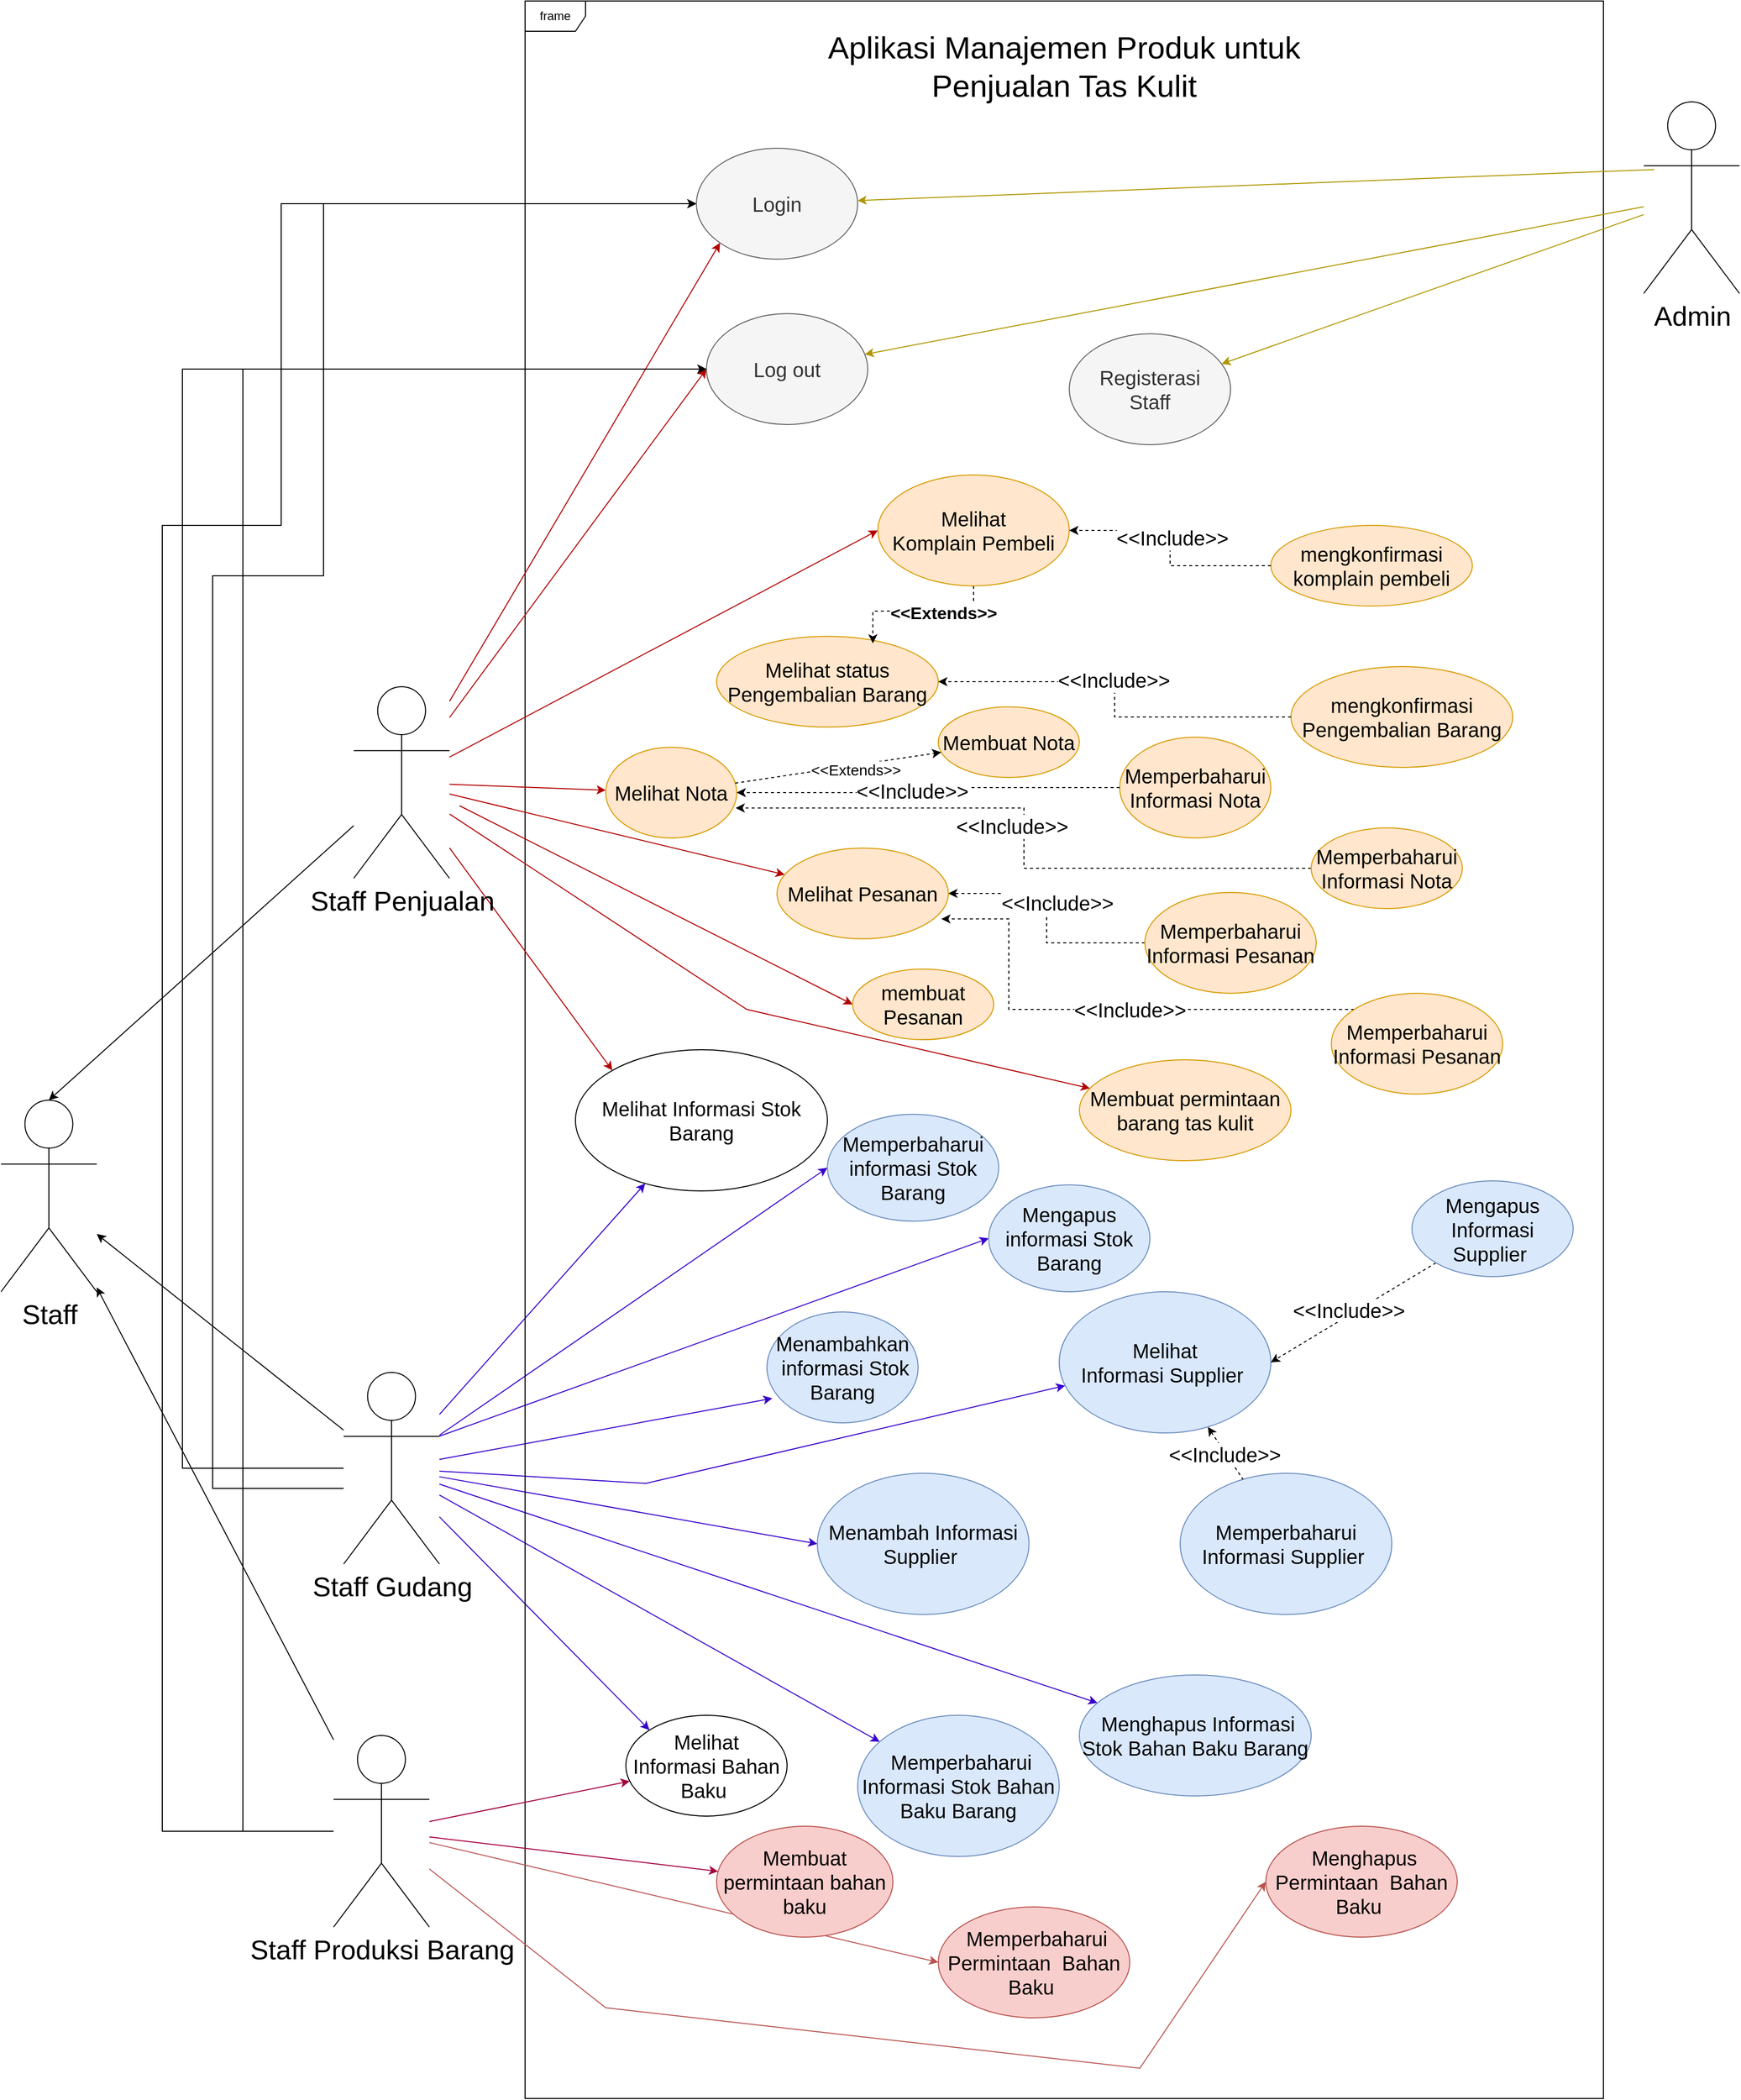 <mxfile version="21.5.2" type="github">
  <diagram name="Page-1" id="xjvxwk_3kaTPLV7VPJxn">
    <mxGraphModel dx="4218" dy="2791" grid="1" gridSize="10" guides="1" tooltips="1" connect="1" arrows="1" fold="1" page="1" pageScale="1" pageWidth="1169" pageHeight="827" math="0" shadow="0">
      <root>
        <mxCell id="0" />
        <mxCell id="1" parent="0" />
        <mxCell id="IXw6Qi-PNi6ADlv29cn4-34" style="rounded=0;orthogonalLoop=1;jettySize=auto;html=1;fillColor=#6a00ff;strokeColor=#3700CC;" parent="1" source="IXw6Qi-PNi6ADlv29cn4-1" target="IXw6Qi-PNi6ADlv29cn4-30" edge="1">
          <mxGeometry relative="1" as="geometry">
            <Array as="points">
              <mxPoint x="760" y="710" />
            </Array>
          </mxGeometry>
        </mxCell>
        <mxCell id="IXw6Qi-PNi6ADlv29cn4-37" style="rounded=0;orthogonalLoop=1;jettySize=auto;html=1;entryX=0;entryY=0.5;entryDx=0;entryDy=0;fillColor=#6a00ff;strokeColor=#3700CC;" parent="1" source="IXw6Qi-PNi6ADlv29cn4-1" target="IXw6Qi-PNi6ADlv29cn4-35" edge="1">
          <mxGeometry relative="1" as="geometry" />
        </mxCell>
        <mxCell id="IXw6Qi-PNi6ADlv29cn4-61" style="edgeStyle=none;rounded=0;orthogonalLoop=1;jettySize=auto;html=1;fillColor=#6a00ff;strokeColor=#3700CC;" parent="1" source="IXw6Qi-PNi6ADlv29cn4-1" target="IXw6Qi-PNi6ADlv29cn4-49" edge="1">
          <mxGeometry relative="1" as="geometry" />
        </mxCell>
        <mxCell id="IXw6Qi-PNi6ADlv29cn4-66" style="edgeStyle=none;rounded=0;orthogonalLoop=1;jettySize=auto;html=1;entryX=0;entryY=0;entryDx=0;entryDy=0;fillColor=#6a00ff;strokeColor=#3700CC;" parent="1" source="IXw6Qi-PNi6ADlv29cn4-1" target="IXw6Qi-PNi6ADlv29cn4-50" edge="1">
          <mxGeometry relative="1" as="geometry" />
        </mxCell>
        <mxCell id="IXw6Qi-PNi6ADlv29cn4-67" style="edgeStyle=orthogonalEdgeStyle;rounded=0;orthogonalLoop=1;jettySize=auto;html=1;" parent="1" source="IXw6Qi-PNi6ADlv29cn4-1" target="IXw6Qi-PNi6ADlv29cn4-13" edge="1">
          <mxGeometry relative="1" as="geometry">
            <Array as="points">
              <mxPoint x="330" y="715" />
              <mxPoint x="330" y="-190" />
              <mxPoint x="440" y="-190" />
              <mxPoint x="440" y="-559" />
            </Array>
          </mxGeometry>
        </mxCell>
        <mxCell id="IXw6Qi-PNi6ADlv29cn4-69" style="edgeStyle=none;rounded=0;orthogonalLoop=1;jettySize=auto;html=1;entryX=0.036;entryY=0.779;entryDx=0;entryDy=0;fillColor=#6a00ff;strokeColor=#3700CC;entryPerimeter=0;" parent="1" source="IXw6Qi-PNi6ADlv29cn4-1" target="IXw6Qi-PNi6ADlv29cn4-68" edge="1">
          <mxGeometry relative="1" as="geometry" />
        </mxCell>
        <mxCell id="IXw6Qi-PNi6ADlv29cn4-82" style="edgeStyle=elbowEdgeStyle;rounded=0;orthogonalLoop=1;jettySize=auto;html=1;" parent="1" source="IXw6Qi-PNi6ADlv29cn4-1" target="IXw6Qi-PNi6ADlv29cn4-80" edge="1">
          <mxGeometry relative="1" as="geometry">
            <Array as="points">
              <mxPoint x="300" y="200" />
            </Array>
          </mxGeometry>
        </mxCell>
        <mxCell id="ZU9HFq3ehsjZUplSAfVW-4" style="rounded=0;orthogonalLoop=1;jettySize=auto;html=1;fillColor=#6a00ff;strokeColor=#3700CC;" parent="1" source="IXw6Qi-PNi6ADlv29cn4-1" target="IXw6Qi-PNi6ADlv29cn4-28" edge="1">
          <mxGeometry relative="1" as="geometry" />
        </mxCell>
        <mxCell id="ZU9HFq3ehsjZUplSAfVW-11" style="rounded=0;orthogonalLoop=1;jettySize=auto;html=1;entryX=0;entryY=0.5;entryDx=0;entryDy=0;fillColor=#6a00ff;strokeColor=#3700CC;" parent="1" source="IXw6Qi-PNi6ADlv29cn4-1" target="IXw6Qi-PNi6ADlv29cn4-25" edge="1">
          <mxGeometry relative="1" as="geometry" />
        </mxCell>
        <mxCell id="9e4sZm5anjRUrG5Lg-NS-45" style="rounded=0;orthogonalLoop=1;jettySize=auto;html=1;" parent="1" source="IXw6Qi-PNi6ADlv29cn4-1" target="9e4sZm5anjRUrG5Lg-NS-40" edge="1">
          <mxGeometry relative="1" as="geometry" />
        </mxCell>
        <mxCell id="ErWA6TdymM7Qu1k1ahxK-10" style="rounded=0;orthogonalLoop=1;jettySize=auto;html=1;exitX=1;exitY=0.333;exitDx=0;exitDy=0;exitPerimeter=0;entryX=0;entryY=0.5;entryDx=0;entryDy=0;strokeColor=#3700CC;" parent="1" source="IXw6Qi-PNi6ADlv29cn4-1" target="ErWA6TdymM7Qu1k1ahxK-9" edge="1">
          <mxGeometry relative="1" as="geometry" />
        </mxCell>
        <mxCell id="ErWA6TdymM7Qu1k1ahxK-18" style="rounded=0;orthogonalLoop=1;jettySize=auto;html=1;strokeColor=#3700CC;" parent="1" source="IXw6Qi-PNi6ADlv29cn4-1" target="ErWA6TdymM7Qu1k1ahxK-16" edge="1">
          <mxGeometry relative="1" as="geometry" />
        </mxCell>
        <mxCell id="IXw6Qi-PNi6ADlv29cn4-1" value="Staff Gudang" style="shape=umlActor;verticalLabelPosition=bottom;verticalAlign=top;html=1;fontSize=27;" parent="1" vertex="1">
          <mxGeometry x="460" y="600" width="95" height="190" as="geometry" />
        </mxCell>
        <mxCell id="IXw6Qi-PNi6ADlv29cn4-6" value="frame" style="shape=umlFrame;whiteSpace=wrap;html=1;pointerEvents=0;" parent="1" vertex="1">
          <mxGeometry x="640" y="-760" width="1070" height="2080" as="geometry" />
        </mxCell>
        <mxCell id="IXw6Qi-PNi6ADlv29cn4-13" value="Login" style="ellipse;whiteSpace=wrap;html=1;fontSize=20;fillColor=#f5f5f5;fontColor=#333333;strokeColor=#666666;" parent="1" vertex="1">
          <mxGeometry x="810" y="-614" width="160" height="110" as="geometry" />
        </mxCell>
        <mxCell id="IXw6Qi-PNi6ADlv29cn4-53" style="edgeStyle=none;rounded=0;orthogonalLoop=1;jettySize=auto;html=1;entryX=0;entryY=1;entryDx=0;entryDy=0;fillColor=#e51400;strokeColor=#B20000;" parent="1" source="IXw6Qi-PNi6ADlv29cn4-23" target="IXw6Qi-PNi6ADlv29cn4-13" edge="1">
          <mxGeometry relative="1" as="geometry" />
        </mxCell>
        <mxCell id="IXw6Qi-PNi6ADlv29cn4-64" style="edgeStyle=none;rounded=0;orthogonalLoop=1;jettySize=auto;html=1;entryX=0;entryY=0;entryDx=0;entryDy=0;fillColor=#e51400;strokeColor=#B20000;" parent="1" source="IXw6Qi-PNi6ADlv29cn4-23" target="IXw6Qi-PNi6ADlv29cn4-49" edge="1">
          <mxGeometry relative="1" as="geometry" />
        </mxCell>
        <mxCell id="IXw6Qi-PNi6ADlv29cn4-74" style="edgeStyle=none;rounded=0;orthogonalLoop=1;jettySize=auto;html=1;entryX=0;entryY=0.5;entryDx=0;entryDy=0;fillColor=#e51400;strokeColor=#B20000;" parent="1" source="IXw6Qi-PNi6ADlv29cn4-23" target="IXw6Qi-PNi6ADlv29cn4-73" edge="1">
          <mxGeometry relative="1" as="geometry" />
        </mxCell>
        <mxCell id="IXw6Qi-PNi6ADlv29cn4-76" style="edgeStyle=none;rounded=0;orthogonalLoop=1;jettySize=auto;html=1;fillColor=#e51400;strokeColor=#B20000;" parent="1" source="IXw6Qi-PNi6ADlv29cn4-23" target="IXw6Qi-PNi6ADlv29cn4-71" edge="1">
          <mxGeometry relative="1" as="geometry" />
        </mxCell>
        <mxCell id="IXw6Qi-PNi6ADlv29cn4-77" style="edgeStyle=none;rounded=0;orthogonalLoop=1;jettySize=auto;html=1;fillColor=#e51400;strokeColor=#B20000;" parent="1" source="IXw6Qi-PNi6ADlv29cn4-23" target="IXw6Qi-PNi6ADlv29cn4-70" edge="1">
          <mxGeometry relative="1" as="geometry" />
        </mxCell>
        <mxCell id="IXw6Qi-PNi6ADlv29cn4-81" style="edgeStyle=none;rounded=0;orthogonalLoop=1;jettySize=auto;html=1;entryX=0;entryY=0.5;entryDx=0;entryDy=0;fillColor=#e51400;strokeColor=#B20000;" parent="1" source="IXw6Qi-PNi6ADlv29cn4-23" target="IXw6Qi-PNi6ADlv29cn4-80" edge="1">
          <mxGeometry relative="1" as="geometry" />
        </mxCell>
        <mxCell id="9e4sZm5anjRUrG5Lg-NS-44" style="rounded=0;orthogonalLoop=1;jettySize=auto;html=1;entryX=0.5;entryY=0;entryDx=0;entryDy=0;entryPerimeter=0;" parent="1" source="IXw6Qi-PNi6ADlv29cn4-23" target="9e4sZm5anjRUrG5Lg-NS-40" edge="1">
          <mxGeometry relative="1" as="geometry" />
        </mxCell>
        <mxCell id="IXw6Qi-PNi6ADlv29cn4-23" value="Staff Penjualan" style="shape=umlActor;verticalLabelPosition=bottom;verticalAlign=top;html=1;fontSize=27;" parent="1" vertex="1">
          <mxGeometry x="470" y="-80" width="95" height="190" as="geometry" />
        </mxCell>
        <mxCell id="IXw6Qi-PNi6ADlv29cn4-55" style="edgeStyle=orthogonalEdgeStyle;rounded=0;orthogonalLoop=1;jettySize=auto;html=1;" parent="1" source="IXw6Qi-PNi6ADlv29cn4-24" target="IXw6Qi-PNi6ADlv29cn4-13" edge="1">
          <mxGeometry relative="1" as="geometry">
            <Array as="points">
              <mxPoint x="280" y="1055" />
              <mxPoint x="280" y="-240" />
              <mxPoint x="398" y="-240" />
              <mxPoint x="398" y="-559" />
            </Array>
          </mxGeometry>
        </mxCell>
        <mxCell id="IXw6Qi-PNi6ADlv29cn4-65" style="edgeStyle=none;rounded=0;orthogonalLoop=1;jettySize=auto;html=1;fillColor=#d80073;strokeColor=#A50040;" parent="1" source="IXw6Qi-PNi6ADlv29cn4-24" target="IXw6Qi-PNi6ADlv29cn4-50" edge="1">
          <mxGeometry relative="1" as="geometry" />
        </mxCell>
        <mxCell id="IXw6Qi-PNi6ADlv29cn4-83" style="edgeStyle=elbowEdgeStyle;rounded=0;orthogonalLoop=1;jettySize=auto;html=1;" parent="1" source="IXw6Qi-PNi6ADlv29cn4-24" target="IXw6Qi-PNi6ADlv29cn4-80" edge="1">
          <mxGeometry relative="1" as="geometry">
            <Array as="points">
              <mxPoint x="360" y="370" />
            </Array>
          </mxGeometry>
        </mxCell>
        <mxCell id="9e4sZm5anjRUrG5Lg-NS-46" style="rounded=0;orthogonalLoop=1;jettySize=auto;html=1;" parent="1" source="IXw6Qi-PNi6ADlv29cn4-24" target="9e4sZm5anjRUrG5Lg-NS-40" edge="1">
          <mxGeometry relative="1" as="geometry" />
        </mxCell>
        <mxCell id="ErWA6TdymM7Qu1k1ahxK-21" style="rounded=0;orthogonalLoop=1;jettySize=auto;html=1;entryX=0;entryY=0.5;entryDx=0;entryDy=0;strokeColor=#B85450;" parent="1" source="IXw6Qi-PNi6ADlv29cn4-24" target="ErWA6TdymM7Qu1k1ahxK-19" edge="1">
          <mxGeometry relative="1" as="geometry" />
        </mxCell>
        <mxCell id="ErWA6TdymM7Qu1k1ahxK-22" style="rounded=0;orthogonalLoop=1;jettySize=auto;html=1;entryX=0;entryY=0.5;entryDx=0;entryDy=0;strokeColor=#B85450;" parent="1" source="IXw6Qi-PNi6ADlv29cn4-24" target="ErWA6TdymM7Qu1k1ahxK-20" edge="1">
          <mxGeometry relative="1" as="geometry">
            <Array as="points">
              <mxPoint x="720" y="1230" />
              <mxPoint x="1250" y="1290" />
            </Array>
          </mxGeometry>
        </mxCell>
        <mxCell id="IXw6Qi-PNi6ADlv29cn4-24" value="Staff Produksi Barang" style="shape=umlActor;verticalLabelPosition=bottom;verticalAlign=top;html=1;fontSize=27;" parent="1" vertex="1">
          <mxGeometry x="450" y="960" width="95" height="190" as="geometry" />
        </mxCell>
        <mxCell id="IXw6Qi-PNi6ADlv29cn4-25" value="Memperbaharui informasi Stok Barang" style="ellipse;whiteSpace=wrap;html=1;fontSize=20;fillColor=#dae8fc;strokeColor=#6c8ebf;" parent="1" vertex="1">
          <mxGeometry x="940" y="344" width="170" height="106" as="geometry" />
        </mxCell>
        <mxCell id="IXw6Qi-PNi6ADlv29cn4-27" value="Aplikasi Manajemen Produk untuk Penjualan Tas Kulit" style="text;html=1;strokeColor=none;fillColor=none;align=center;verticalAlign=middle;whiteSpace=wrap;rounded=0;fontSize=31;" parent="1" vertex="1">
          <mxGeometry x="910" y="-710" width="530" height="30" as="geometry" />
        </mxCell>
        <mxCell id="IXw6Qi-PNi6ADlv29cn4-28" value="&amp;nbsp;Memperbaharui Informasi Stok Bahan Baku Barang" style="ellipse;whiteSpace=wrap;html=1;fontSize=20;fillColor=#dae8fc;strokeColor=#6c8ebf;" parent="1" vertex="1">
          <mxGeometry x="970" y="940" width="200" height="140" as="geometry" />
        </mxCell>
        <mxCell id="IXw6Qi-PNi6ADlv29cn4-29" value="Memperbaharui Informasi Supplier&amp;nbsp;" style="ellipse;whiteSpace=wrap;html=1;fontSize=20;fillColor=#dae8fc;strokeColor=#6c8ebf;" parent="1" vertex="1">
          <mxGeometry x="1290" y="700" width="210" height="140" as="geometry" />
        </mxCell>
        <mxCell id="IXw6Qi-PNi6ADlv29cn4-43" value="&lt;font style=&quot;font-size: 20px;&quot;&gt;&amp;lt;&amp;lt;Include&amp;gt;&amp;gt;&lt;/font&gt;" style="edgeStyle=none;rounded=0;orthogonalLoop=1;jettySize=auto;html=1;dashed=1;endArrow=none;endFill=0;startArrow=classic;startFill=1;" parent="1" source="IXw6Qi-PNi6ADlv29cn4-30" target="IXw6Qi-PNi6ADlv29cn4-29" edge="1">
          <mxGeometry x="-0.01" y="-2" relative="1" as="geometry">
            <Array as="points" />
            <mxPoint x="1" as="offset" />
          </mxGeometry>
        </mxCell>
        <mxCell id="IXw6Qi-PNi6ADlv29cn4-30" value="Melihat&lt;br&gt;Informasi Supplier&amp;nbsp;" style="ellipse;whiteSpace=wrap;html=1;fontSize=20;fillColor=#dae8fc;strokeColor=#6c8ebf;" parent="1" vertex="1">
          <mxGeometry x="1170" y="520" width="210" height="140" as="geometry" />
        </mxCell>
        <mxCell id="IXw6Qi-PNi6ADlv29cn4-49" value="Melihat Informasi Stok Barang" style="ellipse;whiteSpace=wrap;html=1;fontSize=20;" parent="1" vertex="1">
          <mxGeometry x="690" y="280" width="250" height="140" as="geometry" />
        </mxCell>
        <mxCell id="IXw6Qi-PNi6ADlv29cn4-50" value="Melihat&lt;br&gt;Informasi Bahan Baku&amp;nbsp;" style="ellipse;whiteSpace=wrap;html=1;fontSize=20;" parent="1" vertex="1">
          <mxGeometry x="740" y="940" width="160" height="100" as="geometry" />
        </mxCell>
        <mxCell id="IXw6Qi-PNi6ADlv29cn4-79" style="edgeStyle=none;rounded=0;orthogonalLoop=1;jettySize=auto;html=1;fillColor=#e3c800;strokeColor=#B09500;" parent="1" source="IXw6Qi-PNi6ADlv29cn4-56" target="IXw6Qi-PNi6ADlv29cn4-78" edge="1">
          <mxGeometry relative="1" as="geometry" />
        </mxCell>
        <mxCell id="ZU9HFq3ehsjZUplSAfVW-8" style="rounded=0;orthogonalLoop=1;jettySize=auto;html=1;fillColor=#e3c800;strokeColor=#B09500;" parent="1" source="IXw6Qi-PNi6ADlv29cn4-56" target="IXw6Qi-PNi6ADlv29cn4-80" edge="1">
          <mxGeometry relative="1" as="geometry" />
        </mxCell>
        <mxCell id="IXw6Qi-PNi6ADlv29cn4-56" value="Admin" style="shape=umlActor;verticalLabelPosition=bottom;verticalAlign=top;html=1;fontSize=27;" parent="1" vertex="1">
          <mxGeometry x="1750" y="-660" width="95" height="190" as="geometry" />
        </mxCell>
        <mxCell id="IXw6Qi-PNi6ADlv29cn4-68" value="Menambahkan&lt;br&gt;&amp;nbsp;informasi Stok Barang" style="ellipse;whiteSpace=wrap;html=1;fontSize=20;fillColor=#dae8fc;strokeColor=#6c8ebf;" parent="1" vertex="1">
          <mxGeometry x="880" y="540" width="150" height="110" as="geometry" />
        </mxCell>
        <mxCell id="IXw6Qi-PNi6ADlv29cn4-71" value="Melihat Nota" style="ellipse;whiteSpace=wrap;html=1;fontSize=20;fillColor=#ffe6cc;strokeColor=#d79b00;" parent="1" vertex="1">
          <mxGeometry x="720" y="-20" width="130" height="90" as="geometry" />
        </mxCell>
        <mxCell id="IXw6Qi-PNi6ADlv29cn4-72" value="Melihat status Pengembalian Barang" style="ellipse;whiteSpace=wrap;html=1;fontSize=20;fillColor=#ffe6cc;strokeColor=#d79b00;" parent="1" vertex="1">
          <mxGeometry x="830" y="-130" width="220" height="90" as="geometry" />
        </mxCell>
        <mxCell id="sp5UHCxgLKAjH49ryfdU-2" style="edgeStyle=orthogonalEdgeStyle;rounded=0;orthogonalLoop=1;jettySize=auto;html=1;entryX=0.705;entryY=0.078;entryDx=0;entryDy=0;entryPerimeter=0;dashed=1;" parent="1" source="IXw6Qi-PNi6ADlv29cn4-73" target="IXw6Qi-PNi6ADlv29cn4-72" edge="1">
          <mxGeometry relative="1" as="geometry" />
        </mxCell>
        <mxCell id="sp5UHCxgLKAjH49ryfdU-3" value="&amp;lt;&amp;lt;Extends&amp;gt;&amp;gt;" style="edgeLabel;html=1;align=center;verticalAlign=middle;resizable=0;points=[];fontStyle=1;fontSize=17;" parent="sp5UHCxgLKAjH49ryfdU-2" vertex="1" connectable="0">
          <mxGeometry x="-0.299" y="3" relative="1" as="geometry">
            <mxPoint as="offset" />
          </mxGeometry>
        </mxCell>
        <mxCell id="IXw6Qi-PNi6ADlv29cn4-73" value="Melihat &lt;br&gt;Komplain Pembeli" style="ellipse;whiteSpace=wrap;html=1;fontSize=20;fillColor=#ffe6cc;strokeColor=#d79b00;" parent="1" vertex="1">
          <mxGeometry x="990" y="-290" width="190" height="110" as="geometry" />
        </mxCell>
        <mxCell id="IXw6Qi-PNi6ADlv29cn4-78" value="Registerasi &lt;br&gt;Staff" style="ellipse;whiteSpace=wrap;html=1;fontSize=20;fillColor=#f5f5f5;fontColor=#333333;strokeColor=#666666;" parent="1" vertex="1">
          <mxGeometry x="1180" y="-430" width="160" height="110" as="geometry" />
        </mxCell>
        <mxCell id="IXw6Qi-PNi6ADlv29cn4-80" value="Log out" style="ellipse;whiteSpace=wrap;html=1;fontSize=20;fillColor=#f5f5f5;fontColor=#333333;strokeColor=#666666;" parent="1" vertex="1">
          <mxGeometry x="820" y="-450" width="160" height="110" as="geometry" />
        </mxCell>
        <mxCell id="ZU9HFq3ehsjZUplSAfVW-5" style="edgeStyle=none;rounded=0;orthogonalLoop=1;jettySize=auto;html=1;exitX=0.11;exitY=0.353;exitDx=0;exitDy=0;exitPerimeter=0;fillColor=#e3c800;strokeColor=#B09500;" parent="1" source="IXw6Qi-PNi6ADlv29cn4-56" target="IXw6Qi-PNi6ADlv29cn4-13" edge="1">
          <mxGeometry relative="1" as="geometry">
            <mxPoint x="2010" y="-559" as="sourcePoint" />
            <mxPoint x="1562" y="-409" as="targetPoint" />
          </mxGeometry>
        </mxCell>
        <mxCell id="9e4sZm5anjRUrG5Lg-NS-4" style="edgeStyle=orthogonalEdgeStyle;rounded=0;orthogonalLoop=1;jettySize=auto;html=1;dashed=1;" parent="1" source="9e4sZm5anjRUrG5Lg-NS-1" target="IXw6Qi-PNi6ADlv29cn4-70" edge="1">
          <mxGeometry relative="1" as="geometry">
            <Array as="points" />
          </mxGeometry>
        </mxCell>
        <mxCell id="9e4sZm5anjRUrG5Lg-NS-5" value="&amp;lt;&amp;lt;Include&amp;gt;&amp;gt;" style="edgeLabel;html=1;align=center;verticalAlign=middle;resizable=0;points=[];fontSize=20;" parent="9e4sZm5anjRUrG5Lg-NS-4" vertex="1" connectable="0">
          <mxGeometry x="0.095" y="-2" relative="1" as="geometry">
            <mxPoint x="8" y="-4" as="offset" />
          </mxGeometry>
        </mxCell>
        <mxCell id="9e4sZm5anjRUrG5Lg-NS-1" value="Memperbaharui Informasi Pesanan " style="ellipse;whiteSpace=wrap;html=1;fontSize=20;fillColor=#ffe6cc;strokeColor=#d79b00;" parent="1" vertex="1">
          <mxGeometry x="1255" y="124" width="170" height="100" as="geometry" />
        </mxCell>
        <mxCell id="9e4sZm5anjRUrG5Lg-NS-6" value="Memperbaharui Informasi Nota " style="ellipse;whiteSpace=wrap;html=1;fontSize=20;fillColor=#ffe6cc;strokeColor=#d79b00;" parent="1" vertex="1">
          <mxGeometry x="1230" y="-30" width="150" height="100" as="geometry" />
        </mxCell>
        <mxCell id="9e4sZm5anjRUrG5Lg-NS-8" style="edgeStyle=orthogonalEdgeStyle;rounded=0;orthogonalLoop=1;jettySize=auto;html=1;dashed=1;exitX=0;exitY=0.5;exitDx=0;exitDy=0;" parent="1" source="9e4sZm5anjRUrG5Lg-NS-6" target="IXw6Qi-PNi6ADlv29cn4-71" edge="1">
          <mxGeometry relative="1" as="geometry">
            <mxPoint x="1337.5" y="-18.25" as="sourcePoint" />
            <mxPoint x="1182.5" y="-82.25" as="targetPoint" />
          </mxGeometry>
        </mxCell>
        <mxCell id="9e4sZm5anjRUrG5Lg-NS-9" value="&amp;lt;&amp;lt;Include&amp;gt;&amp;gt;" style="edgeLabel;html=1;align=center;verticalAlign=middle;resizable=0;points=[];fontSize=20;" parent="9e4sZm5anjRUrG5Lg-NS-8" vertex="1" connectable="0">
          <mxGeometry x="0.095" y="-2" relative="1" as="geometry">
            <mxPoint as="offset" />
          </mxGeometry>
        </mxCell>
        <mxCell id="9e4sZm5anjRUrG5Lg-NS-10" value="mengkonfirmasi komplain pembeli" style="ellipse;whiteSpace=wrap;html=1;fontSize=20;fillColor=#ffe6cc;strokeColor=#d79b00;" parent="1" vertex="1">
          <mxGeometry x="1380" y="-240" width="200" height="80" as="geometry" />
        </mxCell>
        <mxCell id="9e4sZm5anjRUrG5Lg-NS-11" style="edgeStyle=orthogonalEdgeStyle;rounded=0;orthogonalLoop=1;jettySize=auto;html=1;dashed=1;" parent="1" source="9e4sZm5anjRUrG5Lg-NS-10" target="IXw6Qi-PNi6ADlv29cn4-73" edge="1">
          <mxGeometry relative="1" as="geometry">
            <mxPoint x="1210" y="135" as="sourcePoint" />
            <mxPoint x="1070" y="90" as="targetPoint" />
          </mxGeometry>
        </mxCell>
        <mxCell id="9e4sZm5anjRUrG5Lg-NS-12" value="&amp;lt;&amp;lt;Include&amp;gt;&amp;gt;" style="edgeLabel;html=1;align=center;verticalAlign=middle;resizable=0;points=[];fontSize=20;" parent="9e4sZm5anjRUrG5Lg-NS-11" vertex="1" connectable="0">
          <mxGeometry x="0.095" y="-2" relative="1" as="geometry">
            <mxPoint as="offset" />
          </mxGeometry>
        </mxCell>
        <mxCell id="9e4sZm5anjRUrG5Lg-NS-15" value="mengkonfirmasi Pengembalian Barang" style="ellipse;whiteSpace=wrap;html=1;fontSize=20;fillColor=#ffe6cc;strokeColor=#d79b00;" parent="1" vertex="1">
          <mxGeometry x="1400" y="-100" width="220" height="100" as="geometry" />
        </mxCell>
        <mxCell id="9e4sZm5anjRUrG5Lg-NS-17" style="edgeStyle=orthogonalEdgeStyle;rounded=0;orthogonalLoop=1;jettySize=auto;html=1;dashed=1;" parent="1" source="9e4sZm5anjRUrG5Lg-NS-15" target="IXw6Qi-PNi6ADlv29cn4-72" edge="1">
          <mxGeometry relative="1" as="geometry">
            <mxPoint x="1270" y="-185" as="sourcePoint" />
            <mxPoint x="1150" y="-215" as="targetPoint" />
          </mxGeometry>
        </mxCell>
        <mxCell id="9e4sZm5anjRUrG5Lg-NS-18" value="&amp;lt;&amp;lt;Include&amp;gt;&amp;gt;" style="edgeLabel;html=1;align=center;verticalAlign=middle;resizable=0;points=[];fontSize=20;" parent="9e4sZm5anjRUrG5Lg-NS-17" vertex="1" connectable="0">
          <mxGeometry x="0.095" y="-2" relative="1" as="geometry">
            <mxPoint as="offset" />
          </mxGeometry>
        </mxCell>
        <mxCell id="IXw6Qi-PNi6ADlv29cn4-35" value="Menambah Informasi Supplier&amp;nbsp;" style="ellipse;whiteSpace=wrap;html=1;fontSize=20;fillColor=#dae8fc;strokeColor=#6c8ebf;" parent="1" vertex="1">
          <mxGeometry x="930" y="700" width="210" height="140" as="geometry" />
        </mxCell>
        <mxCell id="9e4sZm5anjRUrG5Lg-NS-21" style="edgeStyle=orthogonalEdgeStyle;rounded=0;orthogonalLoop=1;jettySize=auto;html=1;exitX=0.5;exitY=1;exitDx=0;exitDy=0;" parent="1" source="IXw6Qi-PNi6ADlv29cn4-27" target="IXw6Qi-PNi6ADlv29cn4-27" edge="1">
          <mxGeometry relative="1" as="geometry" />
        </mxCell>
        <mxCell id="9e4sZm5anjRUrG5Lg-NS-27" value="Membuat permintaan bahan baku" style="ellipse;whiteSpace=wrap;html=1;fontSize=20;fillColor=#f8cecc;strokeColor=#b85450;" parent="1" vertex="1">
          <mxGeometry x="830" y="1050" width="175" height="110" as="geometry" />
        </mxCell>
        <mxCell id="9e4sZm5anjRUrG5Lg-NS-29" style="edgeStyle=none;rounded=0;orthogonalLoop=1;jettySize=auto;html=1;fillColor=#d80073;strokeColor=#A50040;" parent="1" source="IXw6Qi-PNi6ADlv29cn4-24" target="9e4sZm5anjRUrG5Lg-NS-27" edge="1">
          <mxGeometry relative="1" as="geometry">
            <mxPoint x="445" y="1123" as="sourcePoint" />
            <mxPoint x="757" y="1045" as="targetPoint" />
          </mxGeometry>
        </mxCell>
        <mxCell id="9e4sZm5anjRUrG5Lg-NS-30" value="&lt;div&gt;Membuat permintaan barang tas kulit&lt;/div&gt;" style="ellipse;whiteSpace=wrap;html=1;fontSize=20;fillColor=#ffe6cc;strokeColor=#d79b00;" parent="1" vertex="1">
          <mxGeometry x="1190" y="290" width="210" height="100" as="geometry" />
        </mxCell>
        <mxCell id="9e4sZm5anjRUrG5Lg-NS-33" value="" style="edgeStyle=none;rounded=0;orthogonalLoop=1;jettySize=auto;html=1;fillColor=#e51400;strokeColor=#B20000;" parent="1" source="IXw6Qi-PNi6ADlv29cn4-23" target="9e4sZm5anjRUrG5Lg-NS-30" edge="1">
          <mxGeometry relative="1" as="geometry">
            <mxPoint x="565" y="39" as="sourcePoint" />
            <mxPoint x="1262" y="384" as="targetPoint" />
            <Array as="points">
              <mxPoint x="860" y="240" />
            </Array>
          </mxGeometry>
        </mxCell>
        <mxCell id="IXw6Qi-PNi6ADlv29cn4-70" value="Melihat Pesanan" style="ellipse;whiteSpace=wrap;html=1;fontSize=20;fillColor=#ffe6cc;strokeColor=#d79b00;" parent="1" vertex="1">
          <mxGeometry x="890" y="80" width="170" height="90" as="geometry" />
        </mxCell>
        <mxCell id="9e4sZm5anjRUrG5Lg-NS-34" value="Membuat Nota" style="ellipse;whiteSpace=wrap;html=1;fontSize=20;fillColor=#ffe6cc;strokeColor=#d79b00;" parent="1" vertex="1">
          <mxGeometry x="1050" y="-60" width="140" height="70" as="geometry" />
        </mxCell>
        <mxCell id="9e4sZm5anjRUrG5Lg-NS-37" value="membuat Pesanan" style="ellipse;whiteSpace=wrap;html=1;fontSize=20;fillColor=#ffe6cc;strokeColor=#d79b00;" parent="1" vertex="1">
          <mxGeometry x="965" y="200" width="140" height="70" as="geometry" />
        </mxCell>
        <mxCell id="9e4sZm5anjRUrG5Lg-NS-39" style="edgeStyle=none;rounded=0;orthogonalLoop=1;jettySize=auto;html=1;fillColor=#e51400;strokeColor=#B20000;entryX=0;entryY=0.5;entryDx=0;entryDy=0;" parent="1" target="9e4sZm5anjRUrG5Lg-NS-37" edge="1">
          <mxGeometry relative="1" as="geometry">
            <mxPoint x="575" y="38" as="sourcePoint" />
            <mxPoint x="880" y="124" as="targetPoint" />
          </mxGeometry>
        </mxCell>
        <mxCell id="9e4sZm5anjRUrG5Lg-NS-40" value="Staff" style="shape=umlActor;verticalLabelPosition=bottom;verticalAlign=top;html=1;fontSize=27;" parent="1" vertex="1">
          <mxGeometry x="120" y="330" width="95" height="190" as="geometry" />
        </mxCell>
        <mxCell id="sp5UHCxgLKAjH49ryfdU-7" value="" style="endArrow=classic;dashed=1;html=1;rounded=0;endFill=1;" parent="1" source="IXw6Qi-PNi6ADlv29cn4-71" target="9e4sZm5anjRUrG5Lg-NS-34" edge="1">
          <mxGeometry width="50" height="50" relative="1" as="geometry">
            <mxPoint x="1070" y="-20" as="sourcePoint" />
            <mxPoint x="1120" y="-70" as="targetPoint" />
          </mxGeometry>
        </mxCell>
        <mxCell id="sp5UHCxgLKAjH49ryfdU-8" value="&amp;lt;&amp;lt;Extends&amp;gt;&amp;gt;" style="edgeLabel;html=1;align=center;verticalAlign=middle;resizable=0;points=[];fontSize=15;" parent="sp5UHCxgLKAjH49ryfdU-7" vertex="1" connectable="0">
          <mxGeometry x="0.155" y="-4" relative="1" as="geometry">
            <mxPoint as="offset" />
          </mxGeometry>
        </mxCell>
        <mxCell id="ErWA6TdymM7Qu1k1ahxK-3" style="edgeStyle=orthogonalEdgeStyle;rounded=0;orthogonalLoop=1;jettySize=auto;html=1;entryX=0.992;entryY=0.669;entryDx=0;entryDy=0;entryPerimeter=0;dashed=1;" parent="1" source="ErWA6TdymM7Qu1k1ahxK-2" target="IXw6Qi-PNi6ADlv29cn4-71" edge="1">
          <mxGeometry relative="1" as="geometry" />
        </mxCell>
        <mxCell id="ErWA6TdymM7Qu1k1ahxK-2" value="Memperbaharui Informasi Nota " style="ellipse;whiteSpace=wrap;html=1;fontSize=20;fillColor=#ffe6cc;strokeColor=#d79b00;" parent="1" vertex="1">
          <mxGeometry x="1420" y="60" width="150" height="80" as="geometry" />
        </mxCell>
        <mxCell id="ErWA6TdymM7Qu1k1ahxK-5" value="&amp;lt;&amp;lt;Include&amp;gt;&amp;gt;" style="edgeLabel;html=1;align=center;verticalAlign=middle;resizable=0;points=[];fontSize=20;" parent="1" vertex="1" connectable="0">
          <mxGeometry x="1035" y="40" as="geometry">
            <mxPoint x="88" y="18" as="offset" />
          </mxGeometry>
        </mxCell>
        <mxCell id="ErWA6TdymM7Qu1k1ahxK-7" style="edgeStyle=orthogonalEdgeStyle;rounded=0;orthogonalLoop=1;jettySize=auto;html=1;entryX=0.959;entryY=0.781;entryDx=0;entryDy=0;entryPerimeter=0;dashed=1;" parent="1" source="ErWA6TdymM7Qu1k1ahxK-6" target="IXw6Qi-PNi6ADlv29cn4-70" edge="1">
          <mxGeometry relative="1" as="geometry">
            <Array as="points">
              <mxPoint x="1120" y="240" />
              <mxPoint x="1120" y="150" />
            </Array>
          </mxGeometry>
        </mxCell>
        <mxCell id="ErWA6TdymM7Qu1k1ahxK-6" value="Memperbaharui Informasi Pesanan " style="ellipse;whiteSpace=wrap;html=1;fontSize=20;fillColor=#ffe6cc;strokeColor=#d79b00;" parent="1" vertex="1">
          <mxGeometry x="1440" y="224" width="170" height="100" as="geometry" />
        </mxCell>
        <mxCell id="ErWA6TdymM7Qu1k1ahxK-8" value="&amp;lt;&amp;lt;Include&amp;gt;&amp;gt;" style="edgeLabel;html=1;align=center;verticalAlign=middle;resizable=0;points=[];fontSize=20;" parent="1" vertex="1" connectable="0">
          <mxGeometry x="1240" y="240" as="geometry" />
        </mxCell>
        <mxCell id="ErWA6TdymM7Qu1k1ahxK-9" value="Mengapus informasi Stok Barang" style="ellipse;whiteSpace=wrap;html=1;fontSize=20;fillColor=#dae8fc;strokeColor=#6c8ebf;" parent="1" vertex="1">
          <mxGeometry x="1100" y="414" width="160" height="106" as="geometry" />
        </mxCell>
        <mxCell id="ErWA6TdymM7Qu1k1ahxK-15" style="rounded=0;orthogonalLoop=1;jettySize=auto;html=1;entryX=1;entryY=0.5;entryDx=0;entryDy=0;dashed=1;" parent="1" source="ErWA6TdymM7Qu1k1ahxK-11" target="IXw6Qi-PNi6ADlv29cn4-30" edge="1">
          <mxGeometry relative="1" as="geometry" />
        </mxCell>
        <mxCell id="ErWA6TdymM7Qu1k1ahxK-11" value="Mengapus Informasi Supplier&amp;nbsp;" style="ellipse;whiteSpace=wrap;html=1;fontSize=20;fillColor=#dae8fc;strokeColor=#6c8ebf;" parent="1" vertex="1">
          <mxGeometry x="1520" y="410" width="160" height="95" as="geometry" />
        </mxCell>
        <mxCell id="ErWA6TdymM7Qu1k1ahxK-13" value="&lt;span style=&quot;color: rgb(0, 0, 0); font-family: Helvetica; font-size: 20px; font-style: normal; font-variant-ligatures: normal; font-variant-caps: normal; font-weight: 400; letter-spacing: normal; orphans: 2; text-align: center; text-indent: 0px; text-transform: none; widows: 2; word-spacing: 0px; -webkit-text-stroke-width: 0px; background-color: rgb(255, 255, 255); text-decoration-thickness: initial; text-decoration-style: initial; text-decoration-color: initial; float: none; display: inline !important;&quot;&gt;&amp;lt;&amp;lt;Include&amp;gt;&amp;gt;&lt;/span&gt;" style="text;whiteSpace=wrap;html=1;" parent="1" vertex="1">
          <mxGeometry x="1400" y="520" width="140" height="50" as="geometry" />
        </mxCell>
        <mxCell id="ErWA6TdymM7Qu1k1ahxK-16" value="&amp;nbsp;Menghapus Informasi Stok Bahan Baku Barang" style="ellipse;whiteSpace=wrap;html=1;fontSize=20;fillColor=#dae8fc;strokeColor=#6c8ebf;" parent="1" vertex="1">
          <mxGeometry x="1190" y="900" width="230" height="120" as="geometry" />
        </mxCell>
        <mxCell id="ErWA6TdymM7Qu1k1ahxK-19" value="&amp;nbsp;Memperbaharui Permintaan&amp;nbsp; Bahan Baku&amp;nbsp;" style="ellipse;whiteSpace=wrap;html=1;fontSize=20;fillColor=#F8CECC;strokeColor=#B85450;" parent="1" vertex="1">
          <mxGeometry x="1050" y="1130" width="190" height="110" as="geometry" />
        </mxCell>
        <mxCell id="ErWA6TdymM7Qu1k1ahxK-20" value="&amp;nbsp;Menghapus Permintaan&amp;nbsp; Bahan Baku&amp;nbsp;" style="ellipse;whiteSpace=wrap;html=1;fontSize=20;fillColor=#F8CECC;strokeColor=#B85450;" parent="1" vertex="1">
          <mxGeometry x="1375" y="1050" width="190" height="110" as="geometry" />
        </mxCell>
      </root>
    </mxGraphModel>
  </diagram>
</mxfile>

